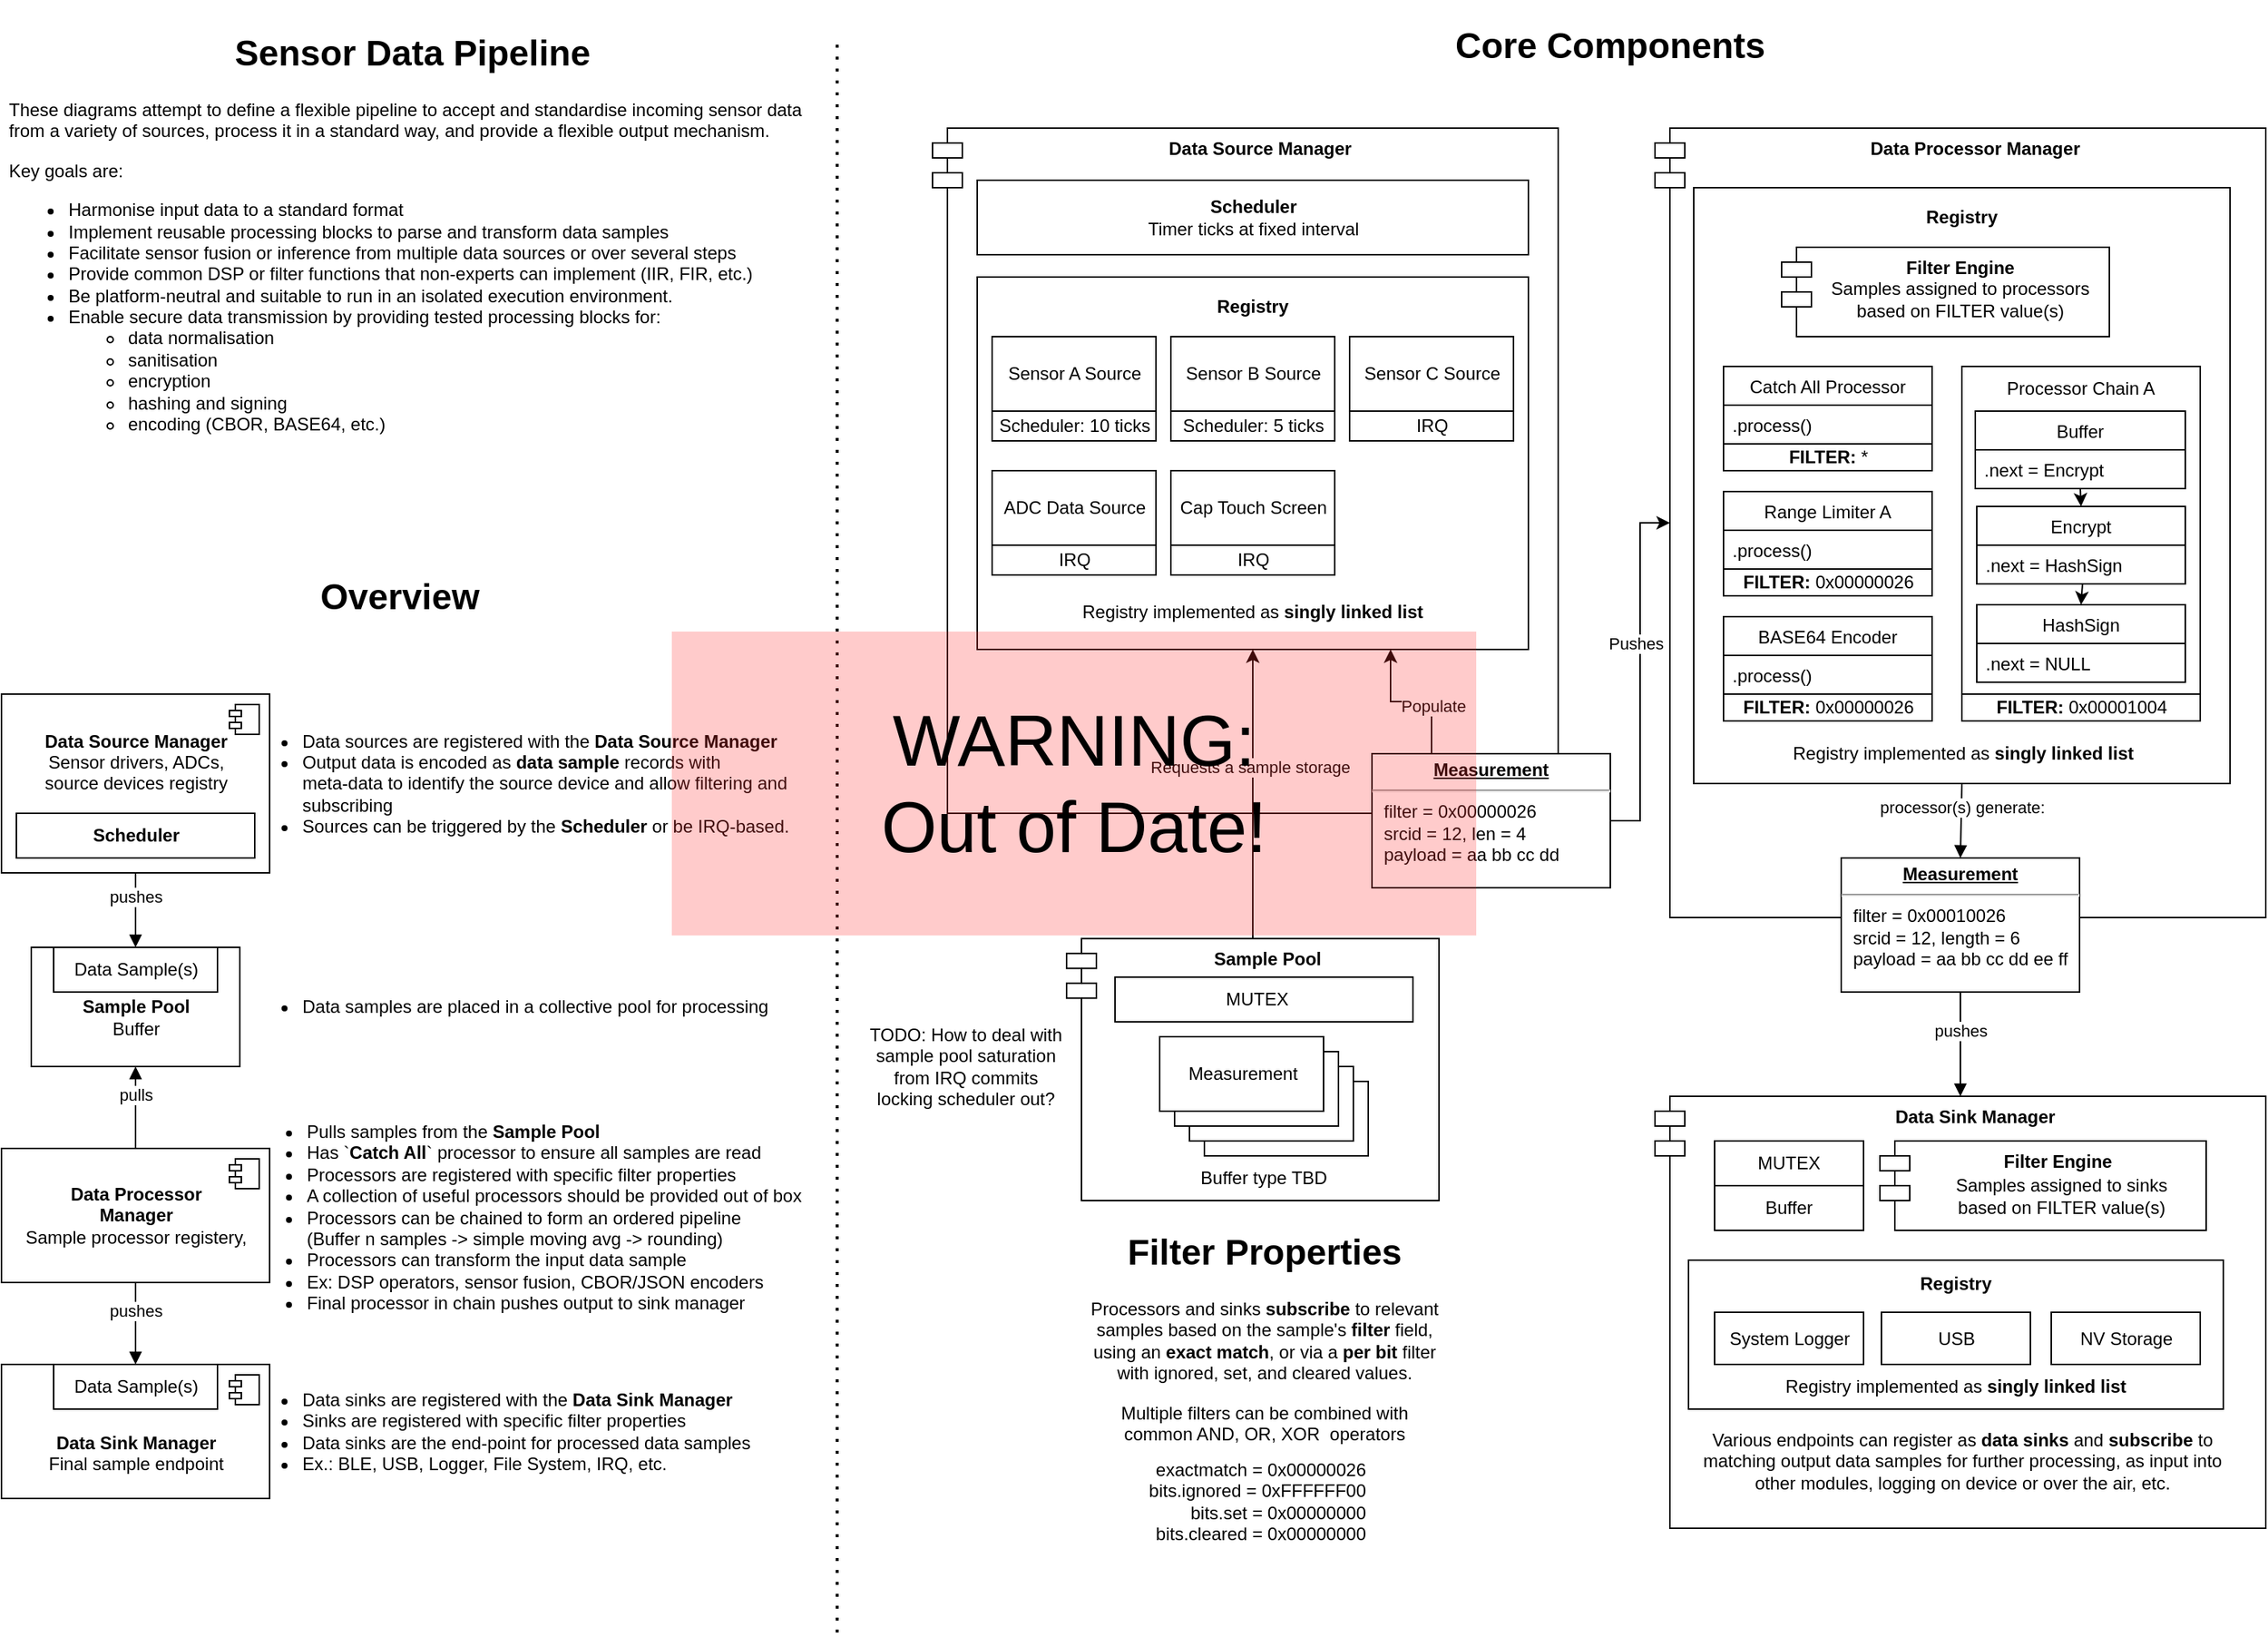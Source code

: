 <mxfile version="20.3.0" type="device"><diagram id="4iJOoljrmCHLX2gZnhEI" name="Page-1"><mxGraphModel dx="2403" dy="1535" grid="1" gridSize="10" guides="1" tooltips="1" connect="1" arrows="1" fold="1" page="1" pageScale="1" pageWidth="1600" pageHeight="1200" math="0" shadow="0"><root><mxCell id="0"/><mxCell id="1" parent="0"/><mxCell id="2GHxHur7CWeycj2p0IML-1" value="&lt;h1 style=&quot;text-align: center&quot;&gt;Sensor Data Pipeline&lt;br&gt;&lt;/h1&gt;&lt;p&gt;&lt;span&gt;These diagrams attempt to define a flexible pipeline to accept and standardise incoming sensor data from a variety of sources, process it in a standard way, and provide a flexible output mechanism.&lt;/span&gt;&lt;br&gt;&lt;/p&gt;&lt;p&gt;Key goals are:&lt;/p&gt;&lt;p&gt;&lt;/p&gt;&lt;ul&gt;&lt;li&gt;Harmonise input data to a standard format&lt;/li&gt;&lt;li&gt;Implement reusable processing blocks to parse and transform data samples&lt;/li&gt;&lt;li&gt;Facilitate sensor fusion or inference from multiple data sources or over several steps&lt;/li&gt;&lt;li&gt;Provide common DSP or filter functions that non-experts can implement (IIR, FIR, etc.)&lt;/li&gt;&lt;li&gt;Be platform-neutral and suitable to run in an isolated execution environment.&lt;/li&gt;&lt;li&gt;Enable secure data transmission by providing tested processing blocks for:&lt;/li&gt;&lt;ul&gt;&lt;li&gt;data normalisation&lt;/li&gt;&lt;li&gt;sanitisation&lt;/li&gt;&lt;li&gt;encryption&lt;/li&gt;&lt;li&gt;hashing and signing&lt;/li&gt;&lt;li&gt;encoding (CBOR, BASE64, etc.)&lt;/li&gt;&lt;/ul&gt;&lt;/ul&gt;" style="text;html=1;strokeColor=none;fillColor=none;spacing=5;spacingTop=-20;whiteSpace=wrap;overflow=hidden;rounded=0;" parent="1" vertex="1"><mxGeometry x="40" y="40" width="550" height="310" as="geometry"/></mxCell><mxCell id="2GHxHur7CWeycj2p0IML-4" value="&lt;div&gt;&lt;b&gt;Data Source Manager&lt;br&gt;&lt;/b&gt;&lt;/div&gt;&lt;div&gt;&lt;font style=&quot;font-size: 12px&quot;&gt;Sensor drivers, ADCs,&lt;br&gt;source devices&lt;/font&gt; registry&lt;br&gt;&lt;br&gt;&lt;br&gt;&lt;/div&gt;" style="html=1;dropTarget=0;" parent="1" vertex="1"><mxGeometry x="40" y="490" width="180" height="120" as="geometry"/></mxCell><mxCell id="2GHxHur7CWeycj2p0IML-5" value="" style="shape=module;jettyWidth=8;jettyHeight=4;" parent="2GHxHur7CWeycj2p0IML-4" vertex="1"><mxGeometry x="1" width="20" height="20" relative="1" as="geometry"><mxPoint x="-27" y="7" as="offset"/></mxGeometry></mxCell><mxCell id="2GHxHur7CWeycj2p0IML-6" value="&lt;div&gt;&lt;b&gt;Data Processor&lt;br&gt;Manager&lt;br&gt;&lt;/b&gt;&lt;/div&gt;&lt;div&gt;Sample processor registery,&lt;br&gt;&lt;/div&gt;" style="html=1;dropTarget=0;" parent="1" vertex="1"><mxGeometry x="40" y="795" width="180" height="90" as="geometry"/></mxCell><mxCell id="2GHxHur7CWeycj2p0IML-7" value="" style="shape=module;jettyWidth=8;jettyHeight=4;" parent="2GHxHur7CWeycj2p0IML-6" vertex="1"><mxGeometry x="1" width="20" height="20" relative="1" as="geometry"><mxPoint x="-27" y="7" as="offset"/></mxGeometry></mxCell><mxCell id="2GHxHur7CWeycj2p0IML-8" value="&lt;div&gt;&lt;b&gt;&lt;br&gt;&lt;br&gt;Data Sink Manager&lt;br&gt;&lt;/b&gt;&lt;/div&gt;&lt;div&gt;Final sample endpoint&lt;br&gt;&lt;/div&gt;" style="html=1;dropTarget=0;" parent="1" vertex="1"><mxGeometry x="40" y="940" width="180" height="90" as="geometry"/></mxCell><mxCell id="2GHxHur7CWeycj2p0IML-9" value="" style="shape=module;jettyWidth=8;jettyHeight=4;" parent="2GHxHur7CWeycj2p0IML-8" vertex="1"><mxGeometry x="1" width="20" height="20" relative="1" as="geometry"><mxPoint x="-27" y="7" as="offset"/></mxGeometry></mxCell><mxCell id="2GHxHur7CWeycj2p0IML-20" value="&lt;br&gt;&lt;div&gt;&lt;b&gt;Sample Pool&lt;/b&gt;&lt;/div&gt;Buffer" style="html=1;" parent="1" vertex="1"><mxGeometry x="60" y="660" width="140" height="80" as="geometry"/></mxCell><mxCell id="2GHxHur7CWeycj2p0IML-24" value="Data Sample(s)" style="html=1;" parent="1" vertex="1"><mxGeometry x="75" y="660" width="110" height="30" as="geometry"/></mxCell><mxCell id="2GHxHur7CWeycj2p0IML-25" value="pushes" style="html=1;verticalAlign=bottom;endArrow=block;exitX=0.5;exitY=1;exitDx=0;exitDy=0;entryX=0.5;entryY=0;entryDx=0;entryDy=0;" parent="1" source="2GHxHur7CWeycj2p0IML-4" target="2GHxHur7CWeycj2p0IML-24" edge="1"><mxGeometry width="80" relative="1" as="geometry"><mxPoint x="310" y="620" as="sourcePoint"/><mxPoint x="340" y="680" as="targetPoint"/></mxGeometry></mxCell><mxCell id="2GHxHur7CWeycj2p0IML-26" value="pulls" style="html=1;verticalAlign=bottom;endArrow=block;exitX=0.5;exitY=0;exitDx=0;exitDy=0;entryX=0.5;entryY=1;entryDx=0;entryDy=0;" parent="1" source="2GHxHur7CWeycj2p0IML-6" target="2GHxHur7CWeycj2p0IML-20" edge="1"><mxGeometry width="80" relative="1" as="geometry"><mxPoint x="750" y="980" as="sourcePoint"/><mxPoint x="830" y="980" as="targetPoint"/></mxGeometry></mxCell><mxCell id="2GHxHur7CWeycj2p0IML-27" value="Data Sample(s)" style="html=1;" parent="1" vertex="1"><mxGeometry x="75" y="940" width="110" height="30" as="geometry"/></mxCell><mxCell id="2GHxHur7CWeycj2p0IML-28" value="pushes" style="html=1;verticalAlign=bottom;endArrow=block;exitX=0.5;exitY=1;exitDx=0;exitDy=0;entryX=0.5;entryY=0;entryDx=0;entryDy=0;" parent="1" source="2GHxHur7CWeycj2p0IML-6" target="2GHxHur7CWeycj2p0IML-27" edge="1"><mxGeometry width="80" relative="1" as="geometry"><mxPoint x="750" y="980" as="sourcePoint"/><mxPoint x="830" y="980" as="targetPoint"/></mxGeometry></mxCell><mxCell id="2GHxHur7CWeycj2p0IML-31" value="&lt;ul&gt;&lt;li&gt;Pulls samples from the &lt;b&gt;Sample Pool&lt;/b&gt;&lt;/li&gt;&lt;li&gt;Has `&lt;b&gt;Catch All&lt;/b&gt;` processor to ensure all samples are read&lt;br&gt;&lt;b&gt;&lt;/b&gt;&lt;/li&gt;&lt;li&gt;Processors are registered with specific filter properties&lt;/li&gt;&lt;li&gt;A collection of useful processors should be provided out of box&lt;br&gt;&lt;/li&gt;&lt;li&gt;Processors can be chained to form an ordered pipeline&lt;br&gt;(Buffer n samples -&amp;gt; simple moving avg -&amp;gt; rounding)&lt;/li&gt;&lt;li&gt;Processors can transform the input data sample&lt;/li&gt;&lt;li&gt;Ex: DSP operators, sensor fusion, CBOR/JSON encoders&lt;/li&gt;&lt;li&gt;Final processor in chain pushes output to sink manager&lt;/li&gt;&lt;/ul&gt;" style="text;html=1;strokeColor=none;fillColor=none;spacing=5;spacingTop=-20;whiteSpace=wrap;overflow=hidden;rounded=0;" parent="1" vertex="1"><mxGeometry x="200" y="775" width="390" height="135" as="geometry"/></mxCell><mxCell id="2GHxHur7CWeycj2p0IML-32" value="&lt;div align=&quot;left&quot;&gt;&lt;ul&gt;&lt;li&gt;Data sources are registered with the &lt;b&gt;Data Source Manager&lt;/b&gt;&lt;/li&gt;&lt;li&gt;Output data is encoded as &lt;b&gt;data sample&lt;/b&gt; records with&lt;br&gt;meta-data to identify the source device and allow filtering and subscribing&lt;/li&gt;&lt;li&gt;Sources can be triggered by the &lt;b&gt;Scheduler&lt;/b&gt; or be IRQ-based.&lt;br&gt;&lt;/li&gt;&lt;/ul&gt;&lt;/div&gt;" style="text;html=1;strokeColor=none;fillColor=none;align=left;verticalAlign=middle;whiteSpace=wrap;rounded=0;" parent="1" vertex="1"><mxGeometry x="200" y="490" width="400" height="120" as="geometry"/></mxCell><mxCell id="2GHxHur7CWeycj2p0IML-33" value="&lt;div align=&quot;left&quot;&gt;&lt;ul&gt;&lt;li&gt;Data samples are placed in a collective pool for processing&lt;br&gt;&lt;/li&gt;&lt;/ul&gt;&lt;/div&gt;" style="text;html=1;strokeColor=none;fillColor=none;align=left;verticalAlign=middle;whiteSpace=wrap;rounded=0;" parent="1" vertex="1"><mxGeometry x="200" y="660" width="380" height="80" as="geometry"/></mxCell><mxCell id="2GHxHur7CWeycj2p0IML-34" value="&lt;ul&gt;&lt;li&gt;Data sinks are registered with the &lt;b&gt;Data Sink Manager&lt;/b&gt;&lt;/li&gt;&lt;li&gt;Sinks are registered with specific filter properties&lt;/li&gt;&lt;li&gt;Data sinks are the end-point for processed data samples&lt;/li&gt;&lt;li&gt;Ex.: BLE, USB, Logger, File System, IRQ, etc.&lt;br&gt;&lt;/li&gt;&lt;/ul&gt;" style="text;html=1;strokeColor=none;fillColor=none;align=left;verticalAlign=middle;whiteSpace=wrap;rounded=0;" parent="1" vertex="1"><mxGeometry x="200" y="940" width="400" height="90" as="geometry"/></mxCell><mxCell id="2GHxHur7CWeycj2p0IML-35" value="" style="endArrow=none;dashed=1;html=1;dashPattern=1 3;strokeWidth=2;" parent="1" edge="1"><mxGeometry width="50" height="50" relative="1" as="geometry"><mxPoint x="601" y="1120" as="sourcePoint"/><mxPoint x="601" y="50" as="targetPoint"/></mxGeometry></mxCell><mxCell id="2GHxHur7CWeycj2p0IML-36" value="Data Source Manager" style="shape=module;align=left;spacingLeft=20;align=center;verticalAlign=top;fontStyle=1" parent="1" vertex="1"><mxGeometry x="665" y="110" width="420" height="460" as="geometry"/></mxCell><mxCell id="2GHxHur7CWeycj2p0IML-49" value="&lt;b&gt;Scheduler&lt;/b&gt;&lt;br&gt;&lt;div align=&quot;center&quot;&gt;Timer ticks at fixed interval&lt;br&gt;&lt;/div&gt;" style="html=1;align=center;" parent="1" vertex="1"><mxGeometry x="695" y="145" width="370" height="50" as="geometry"/></mxCell><mxCell id="2GHxHur7CWeycj2p0IML-54" value="&lt;div align=&quot;center&quot;&gt;&lt;b&gt;Scheduler&lt;/b&gt;&lt;/div&gt;" style="html=1;align=center;" parent="1" vertex="1"><mxGeometry x="50" y="570" width="160" height="30" as="geometry"/></mxCell><mxCell id="EKdh2JeHr9Rg7Zsphcb6-4" style="edgeStyle=orthogonalEdgeStyle;rounded=0;orthogonalLoop=1;jettySize=auto;html=1;exitX=0.25;exitY=0;exitDx=0;exitDy=0;entryX=0.75;entryY=1;entryDx=0;entryDy=0;" parent="1" source="2GHxHur7CWeycj2p0IML-64" target="2GHxHur7CWeycj2p0IML-69" edge="1"><mxGeometry relative="1" as="geometry"/></mxCell><mxCell id="EKdh2JeHr9Rg7Zsphcb6-5" value="Populate" style="edgeLabel;html=1;align=center;verticalAlign=middle;resizable=0;points=[];" parent="EKdh2JeHr9Rg7Zsphcb6-4" vertex="1" connectable="0"><mxGeometry x="-0.331" y="-1" relative="1" as="geometry"><mxPoint as="offset"/></mxGeometry></mxCell><mxCell id="EKdh2JeHr9Rg7Zsphcb6-6" style="edgeStyle=orthogonalEdgeStyle;rounded=0;orthogonalLoop=1;jettySize=auto;html=1;exitX=1;exitY=0.5;exitDx=0;exitDy=0;entryX=0;entryY=0.5;entryDx=10;entryDy=0;entryPerimeter=0;" parent="1" source="2GHxHur7CWeycj2p0IML-64" target="2GHxHur7CWeycj2p0IML-79" edge="1"><mxGeometry relative="1" as="geometry"><Array as="points"><mxPoint x="1140" y="575"/><mxPoint x="1140" y="375"/></Array></mxGeometry></mxCell><mxCell id="EKdh2JeHr9Rg7Zsphcb6-7" value="Pushes" style="edgeLabel;html=1;align=center;verticalAlign=middle;resizable=0;points=[];" parent="EKdh2JeHr9Rg7Zsphcb6-6" vertex="1" connectable="0"><mxGeometry x="0.158" y="3" relative="1" as="geometry"><mxPoint as="offset"/></mxGeometry></mxCell><mxCell id="2GHxHur7CWeycj2p0IML-64" value="&lt;p style=&quot;margin: 0px ; margin-top: 4px ; text-align: center ; text-decoration: underline&quot;&gt;&lt;b&gt;Measurement&lt;br&gt;&lt;/b&gt;&lt;/p&gt;&lt;hr&gt;&lt;p style=&quot;margin: 0px ; margin-left: 8px&quot;&gt;filter = 0x00000026&lt;br&gt;srcid = 12, len = 4&lt;br&gt;payload = aa bb cc dd&lt;br&gt;&lt;/p&gt;" style="verticalAlign=top;align=left;overflow=fill;fontSize=12;fontFamily=Helvetica;html=1;" parent="1" vertex="1"><mxGeometry x="960" y="530" width="160" height="90" as="geometry"/></mxCell><mxCell id="2GHxHur7CWeycj2p0IML-69" value="" style="html=1;align=left;" parent="1" vertex="1"><mxGeometry x="695" y="210" width="370" height="250" as="geometry"/></mxCell><mxCell id="2GHxHur7CWeycj2p0IML-41" value="&lt;div align=&quot;center&quot;&gt;Sensor A Source&lt;/div&gt;" style="html=1;align=center;" parent="1" vertex="1"><mxGeometry x="705" y="250" width="110" height="50" as="geometry"/></mxCell><mxCell id="2GHxHur7CWeycj2p0IML-42" value="&lt;div align=&quot;center&quot;&gt;ADC Data Source&lt;/div&gt;" style="html=1;align=center;" parent="1" vertex="1"><mxGeometry x="705" y="340" width="110" height="50" as="geometry"/></mxCell><mxCell id="2GHxHur7CWeycj2p0IML-43" value="Cap Touch Screen" style="html=1;align=center;" parent="1" vertex="1"><mxGeometry x="825" y="340" width="110" height="50" as="geometry"/></mxCell><mxCell id="2GHxHur7CWeycj2p0IML-45" value="&lt;div align=&quot;center&quot;&gt;IRQ&lt;/div&gt;" style="html=1;align=center;" parent="1" vertex="1"><mxGeometry x="705" y="390" width="110" height="20" as="geometry"/></mxCell><mxCell id="2GHxHur7CWeycj2p0IML-46" value="&lt;div align=&quot;center&quot;&gt;Scheduler: 10 ticks&lt;/div&gt;" style="html=1;align=center;" parent="1" vertex="1"><mxGeometry x="705" y="300" width="110" height="20" as="geometry"/></mxCell><mxCell id="2GHxHur7CWeycj2p0IML-47" value="&lt;div align=&quot;center&quot;&gt;IRQ&lt;/div&gt;" style="html=1;align=center;" parent="1" vertex="1"><mxGeometry x="825" y="390" width="110" height="20" as="geometry"/></mxCell><mxCell id="2GHxHur7CWeycj2p0IML-55" value="&lt;div align=&quot;center&quot;&gt;Sensor B Source&lt;br&gt;&lt;/div&gt;" style="html=1;align=center;" parent="1" vertex="1"><mxGeometry x="825" y="250" width="110" height="50" as="geometry"/></mxCell><mxCell id="2GHxHur7CWeycj2p0IML-56" value="&lt;div align=&quot;center&quot;&gt;Scheduler: 5 ticks&lt;br&gt;&lt;/div&gt;" style="html=1;align=center;" parent="1" vertex="1"><mxGeometry x="825" y="300" width="110" height="20" as="geometry"/></mxCell><mxCell id="2GHxHur7CWeycj2p0IML-57" value="Sensor C Source" style="html=1;align=center;" parent="1" vertex="1"><mxGeometry x="945" y="250" width="110" height="50" as="geometry"/></mxCell><mxCell id="2GHxHur7CWeycj2p0IML-58" value="IRQ" style="html=1;align=center;" parent="1" vertex="1"><mxGeometry x="945" y="300" width="110" height="20" as="geometry"/></mxCell><mxCell id="2GHxHur7CWeycj2p0IML-70" value="&lt;b&gt;Registry&lt;/b&gt;" style="text;html=1;strokeColor=none;fillColor=none;align=center;verticalAlign=middle;whiteSpace=wrap;rounded=0;" parent="1" vertex="1"><mxGeometry x="705" y="220" width="350" height="20" as="geometry"/></mxCell><mxCell id="2GHxHur7CWeycj2p0IML-52" value="&lt;div align=&quot;center&quot;&gt;Registry implemented as &lt;b&gt;singly linked list&lt;br&gt;&lt;/b&gt;&lt;/div&gt;" style="text;html=1;strokeColor=none;fillColor=none;align=center;verticalAlign=middle;whiteSpace=wrap;rounded=0;" parent="1" vertex="1"><mxGeometry x="705" y="420" width="350" height="30" as="geometry"/></mxCell><mxCell id="EKdh2JeHr9Rg7Zsphcb6-1" style="edgeStyle=orthogonalEdgeStyle;rounded=0;orthogonalLoop=1;jettySize=auto;html=1;exitX=0.5;exitY=0;exitDx=0;exitDy=0;entryX=0.5;entryY=1;entryDx=0;entryDy=0;" parent="1" source="2GHxHur7CWeycj2p0IML-72" target="2GHxHur7CWeycj2p0IML-69" edge="1"><mxGeometry relative="1" as="geometry"/></mxCell><mxCell id="EKdh2JeHr9Rg7Zsphcb6-2" value="Requests a sample storage" style="edgeLabel;html=1;align=center;verticalAlign=middle;resizable=0;points=[];" parent="EKdh2JeHr9Rg7Zsphcb6-1" vertex="1" connectable="0"><mxGeometry x="0.188" y="2" relative="1" as="geometry"><mxPoint as="offset"/></mxGeometry></mxCell><mxCell id="2GHxHur7CWeycj2p0IML-72" value="Sample Pool" style="shape=module;align=left;spacingLeft=20;align=center;verticalAlign=top;fontStyle=1" parent="1" vertex="1"><mxGeometry x="755" y="654.13" width="250" height="175.87" as="geometry"/></mxCell><mxCell id="2GHxHur7CWeycj2p0IML-73" value="Buffer type TBD" style="text;html=1;strokeColor=none;fillColor=none;align=center;verticalAlign=middle;whiteSpace=wrap;rounded=0;" parent="1" vertex="1"><mxGeometry x="800" y="805" width="175" height="20" as="geometry"/></mxCell><mxCell id="2GHxHur7CWeycj2p0IML-75" value="Data Sample" style="html=1;align=center;" parent="1" vertex="1"><mxGeometry x="847.5" y="750" width="110" height="50" as="geometry"/></mxCell><mxCell id="2GHxHur7CWeycj2p0IML-76" value="Data Sample" style="html=1;align=center;" parent="1" vertex="1"><mxGeometry x="837.5" y="740" width="110" height="50" as="geometry"/></mxCell><mxCell id="2GHxHur7CWeycj2p0IML-77" value="Data Sample" style="html=1;align=center;" parent="1" vertex="1"><mxGeometry x="827.5" y="730" width="110" height="50" as="geometry"/></mxCell><mxCell id="2GHxHur7CWeycj2p0IML-78" value="Measurement" style="html=1;align=center;" parent="1" vertex="1"><mxGeometry x="817.5" y="720" width="110" height="50" as="geometry"/></mxCell><mxCell id="2GHxHur7CWeycj2p0IML-79" value="Data Processor Manager" style="shape=module;align=left;spacingLeft=20;align=center;verticalAlign=top;fontStyle=1" parent="1" vertex="1"><mxGeometry x="1150" y="110" width="410" height="530" as="geometry"/></mxCell><mxCell id="2GHxHur7CWeycj2p0IML-80" value="" style="html=1;align=center;" parent="1" vertex="1"><mxGeometry x="1176" y="150" width="360" height="400" as="geometry"/></mxCell><mxCell id="2GHxHur7CWeycj2p0IML-81" value="Range Limiter A" style="swimlane;fontStyle=0;childLayout=stackLayout;horizontal=1;startSize=26;fillColor=none;horizontalStack=0;resizeParent=1;resizeParentMax=0;resizeLast=0;collapsible=1;marginBottom=0;align=center;" parent="1" vertex="1"><mxGeometry x="1196" y="354" width="140" height="52" as="geometry"><mxRectangle x="1150" y="120" width="150" height="26" as="alternateBounds"/></mxGeometry></mxCell><mxCell id="2GHxHur7CWeycj2p0IML-83" value=".process()" style="text;strokeColor=none;fillColor=none;align=left;verticalAlign=top;spacingLeft=4;spacingRight=4;overflow=hidden;rotatable=0;points=[[0,0.5],[1,0.5]];portConstraint=eastwest;" parent="2GHxHur7CWeycj2p0IML-81" vertex="1"><mxGeometry y="26" width="140" height="26" as="geometry"/></mxCell><mxCell id="2GHxHur7CWeycj2p0IML-105" value="&lt;p style=&quot;margin: 0px ; margin-top: 4px ; text-align: center ; text-decoration: underline&quot;&gt;&lt;b&gt;Measurement&lt;br&gt;&lt;/b&gt;&lt;/p&gt;&lt;hr&gt;&lt;p style=&quot;margin: 0px ; margin-left: 8px&quot;&gt;filter = 0x00010026&lt;br&gt;srcid = 12, length = 6&lt;br&gt;payload = aa bb cc dd ee ff&lt;br&gt;&lt;/p&gt;" style="verticalAlign=top;align=left;overflow=fill;fontSize=12;fontFamily=Helvetica;html=1;" parent="1" vertex="1"><mxGeometry x="1275" y="600" width="160" height="90" as="geometry"/></mxCell><mxCell id="2GHxHur7CWeycj2p0IML-117" value="&lt;div align=&quot;center&quot;&gt;Registry implemented as &lt;b&gt;singly linked list&lt;br&gt;&lt;/b&gt;&lt;/div&gt;" style="text;html=1;strokeColor=none;fillColor=none;align=center;verticalAlign=middle;whiteSpace=wrap;rounded=0;" parent="1" vertex="1"><mxGeometry x="1181.5" y="515" width="350" height="30" as="geometry"/></mxCell><mxCell id="2GHxHur7CWeycj2p0IML-131" value="BASE64 Encoder" style="swimlane;fontStyle=0;childLayout=stackLayout;horizontal=1;startSize=26;fillColor=none;horizontalStack=0;resizeParent=1;resizeParentMax=0;resizeLast=0;collapsible=1;marginBottom=0;align=center;" parent="1" vertex="1"><mxGeometry x="1196" y="438" width="140" height="52" as="geometry"><mxRectangle x="1150" y="120" width="150" height="26" as="alternateBounds"/></mxGeometry></mxCell><mxCell id="2GHxHur7CWeycj2p0IML-132" value=".process()" style="text;strokeColor=none;fillColor=none;align=left;verticalAlign=top;spacingLeft=4;spacingRight=4;overflow=hidden;rotatable=0;points=[[0,0.5],[1,0.5]];portConstraint=eastwest;" parent="2GHxHur7CWeycj2p0IML-131" vertex="1"><mxGeometry y="26" width="140" height="26" as="geometry"/></mxCell><mxCell id="2GHxHur7CWeycj2p0IML-134" value="Data Sink Manager" style="shape=module;align=left;spacingLeft=20;align=center;verticalAlign=top;fontStyle=1" parent="1" vertex="1"><mxGeometry x="1150" y="760" width="410" height="290" as="geometry"/></mxCell><mxCell id="2GHxHur7CWeycj2p0IML-135" value="pushes" style="html=1;verticalAlign=bottom;endArrow=block;exitX=0.5;exitY=1;exitDx=0;exitDy=0;entryX=0.5;entryY=0;entryDx=0;entryDy=0;" parent="1" source="2GHxHur7CWeycj2p0IML-105" target="2GHxHur7CWeycj2p0IML-134" edge="1"><mxGeometry width="80" relative="1" as="geometry"><mxPoint x="890" y="620" as="sourcePoint"/><mxPoint x="890" y="680" as="targetPoint"/></mxGeometry></mxCell><mxCell id="2GHxHur7CWeycj2p0IML-136" value="" style="html=1;align=left;" parent="1" vertex="1"><mxGeometry x="1172.5" y="870" width="359" height="100" as="geometry"/></mxCell><mxCell id="2GHxHur7CWeycj2p0IML-137" value="&lt;div align=&quot;center&quot;&gt;Registry implemented as &lt;b&gt;singly linked list&lt;br&gt;&lt;/b&gt;&lt;/div&gt;" style="text;html=1;strokeColor=none;fillColor=none;align=center;verticalAlign=middle;whiteSpace=wrap;rounded=0;" parent="1" vertex="1"><mxGeometry x="1177" y="940" width="350" height="30" as="geometry"/></mxCell><mxCell id="2GHxHur7CWeycj2p0IML-138" value="&lt;b&gt;Registry&lt;/b&gt;" style="text;html=1;strokeColor=none;fillColor=none;align=center;verticalAlign=middle;whiteSpace=wrap;rounded=0;" parent="1" vertex="1"><mxGeometry x="1177" y="876" width="350" height="20" as="geometry"/></mxCell><mxCell id="2GHxHur7CWeycj2p0IML-139" value="&lt;b&gt;Registry&lt;/b&gt;" style="text;html=1;strokeColor=none;fillColor=none;align=center;verticalAlign=middle;whiteSpace=wrap;rounded=0;" parent="1" vertex="1"><mxGeometry x="1181" y="160" width="350" height="20" as="geometry"/></mxCell><mxCell id="2GHxHur7CWeycj2p0IML-140" value="System Logger" style="html=1;align=center;" parent="1" vertex="1"><mxGeometry x="1190" y="905" width="100" height="35" as="geometry"/></mxCell><mxCell id="2GHxHur7CWeycj2p0IML-141" value="USB" style="html=1;align=center;" parent="1" vertex="1"><mxGeometry x="1302" y="905" width="100" height="35" as="geometry"/></mxCell><mxCell id="2GHxHur7CWeycj2p0IML-142" value="NV Storage" style="html=1;align=center;" parent="1" vertex="1"><mxGeometry x="1416" y="905" width="100" height="35" as="geometry"/></mxCell><mxCell id="2GHxHur7CWeycj2p0IML-143" value="Various endpoints can register as &lt;b&gt;data sinks&lt;/b&gt; and &lt;b&gt;subscribe&lt;/b&gt; to matching output data samples for further processing, as input into other modules, logging on device or over the air, etc." style="text;html=1;strokeColor=none;fillColor=none;align=center;verticalAlign=middle;whiteSpace=wrap;rounded=0;" parent="1" vertex="1"><mxGeometry x="1177" y="970" width="359" height="70" as="geometry"/></mxCell><mxCell id="2GHxHur7CWeycj2p0IML-144" value="" style="rounded=0;whiteSpace=wrap;html=1;align=center;" parent="1" vertex="1"><mxGeometry x="1356" y="270" width="160" height="220" as="geometry"/></mxCell><mxCell id="2GHxHur7CWeycj2p0IML-145" value="Processor Chain A" style="text;html=1;strokeColor=none;fillColor=none;align=center;verticalAlign=middle;whiteSpace=wrap;rounded=0;" parent="1" vertex="1"><mxGeometry x="1356" y="275" width="160" height="20" as="geometry"/></mxCell><mxCell id="2GHxHur7CWeycj2p0IML-149" value="Buffer" style="swimlane;fontStyle=0;childLayout=stackLayout;horizontal=1;startSize=26;fillColor=none;horizontalStack=0;resizeParent=1;resizeParentMax=0;resizeLast=0;collapsible=1;marginBottom=0;align=center;" parent="1" vertex="1"><mxGeometry x="1365" y="300" width="141" height="52" as="geometry"/></mxCell><mxCell id="2GHxHur7CWeycj2p0IML-152" value=".next = Encrypt" style="text;strokeColor=none;fillColor=none;align=left;verticalAlign=top;spacingLeft=4;spacingRight=4;overflow=hidden;rotatable=0;points=[[0,0.5],[1,0.5]];portConstraint=eastwest;" parent="2GHxHur7CWeycj2p0IML-149" vertex="1"><mxGeometry y="26" width="141" height="26" as="geometry"/></mxCell><mxCell id="2GHxHur7CWeycj2p0IML-153" value="Encrypt" style="swimlane;fontStyle=0;childLayout=stackLayout;horizontal=1;startSize=26;fillColor=none;horizontalStack=0;resizeParent=1;resizeParentMax=0;resizeLast=0;collapsible=1;marginBottom=0;align=center;" parent="1" vertex="1"><mxGeometry x="1366" y="364" width="140" height="52" as="geometry"/></mxCell><mxCell id="2GHxHur7CWeycj2p0IML-154" value=".next = HashSign" style="text;strokeColor=none;fillColor=none;align=left;verticalAlign=top;spacingLeft=4;spacingRight=4;overflow=hidden;rotatable=0;points=[[0,0.5],[1,0.5]];portConstraint=eastwest;" parent="2GHxHur7CWeycj2p0IML-153" vertex="1"><mxGeometry y="26" width="140" height="26" as="geometry"/></mxCell><mxCell id="2GHxHur7CWeycj2p0IML-157" value="" style="endArrow=classic;html=1;entryX=0.5;entryY=0;entryDx=0;entryDy=0;exitX=0.5;exitY=1;exitDx=0;exitDy=0;" parent="1" source="2GHxHur7CWeycj2p0IML-149" target="2GHxHur7CWeycj2p0IML-153" edge="1"><mxGeometry width="50" height="50" relative="1" as="geometry"><mxPoint x="775" y="700" as="sourcePoint"/><mxPoint x="825" y="650" as="targetPoint"/></mxGeometry></mxCell><mxCell id="2GHxHur7CWeycj2p0IML-158" value="HashSign" style="swimlane;fontStyle=0;childLayout=stackLayout;horizontal=1;startSize=26;fillColor=none;horizontalStack=0;resizeParent=1;resizeParentMax=0;resizeLast=0;collapsible=1;marginBottom=0;align=center;" parent="1" vertex="1"><mxGeometry x="1366" y="430" width="140" height="52" as="geometry"/></mxCell><mxCell id="2GHxHur7CWeycj2p0IML-159" value=".next = NULL" style="text;strokeColor=none;fillColor=none;align=left;verticalAlign=top;spacingLeft=4;spacingRight=4;overflow=hidden;rotatable=0;points=[[0,0.5],[1,0.5]];portConstraint=eastwest;" parent="2GHxHur7CWeycj2p0IML-158" vertex="1"><mxGeometry y="26" width="140" height="26" as="geometry"/></mxCell><mxCell id="2GHxHur7CWeycj2p0IML-160" value="&lt;b&gt;FILTER: &lt;/b&gt;0x00001004" style="html=1;align=center;" parent="1" vertex="1"><mxGeometry x="1356" y="490" width="160" height="18" as="geometry"/></mxCell><mxCell id="2GHxHur7CWeycj2p0IML-161" value="" style="endArrow=classic;html=1;entryX=0.5;entryY=0;entryDx=0;entryDy=0;exitX=0.507;exitY=1;exitDx=0;exitDy=0;exitPerimeter=0;" parent="1" source="2GHxHur7CWeycj2p0IML-154" target="2GHxHur7CWeycj2p0IML-158" edge="1"><mxGeometry width="50" height="50" relative="1" as="geometry"><mxPoint x="775" y="700" as="sourcePoint"/><mxPoint x="825" y="650" as="targetPoint"/></mxGeometry></mxCell><mxCell id="2GHxHur7CWeycj2p0IML-164" value="processor(s) generate:" style="html=1;verticalAlign=bottom;endArrow=block;exitX=0.5;exitY=1;exitDx=0;exitDy=0;entryX=0.5;entryY=0;entryDx=0;entryDy=0;" parent="1" source="2GHxHur7CWeycj2p0IML-80" target="2GHxHur7CWeycj2p0IML-105" edge="1"><mxGeometry width="80" relative="1" as="geometry"><mxPoint x="765" y="680" as="sourcePoint"/><mxPoint x="845" y="680" as="targetPoint"/></mxGeometry></mxCell><mxCell id="2GHxHur7CWeycj2p0IML-133" value="&lt;b&gt;FILTER: &lt;/b&gt;0x00000026" style="html=1;align=center;" parent="1" vertex="1"><mxGeometry x="1196" y="490" width="140" height="18" as="geometry"/></mxCell><mxCell id="2GHxHur7CWeycj2p0IML-123" value="&lt;b&gt;FILTER: &lt;/b&gt;0x00000026" style="html=1;align=center;" parent="1" vertex="1"><mxGeometry x="1196" y="406" width="140" height="18" as="geometry"/></mxCell><mxCell id="2GHxHur7CWeycj2p0IML-168" value="Catch All Processor" style="swimlane;fontStyle=0;childLayout=stackLayout;horizontal=1;startSize=26;fillColor=none;horizontalStack=0;resizeParent=1;resizeParentMax=0;resizeLast=0;collapsible=1;marginBottom=0;align=center;" parent="1" vertex="1"><mxGeometry x="1196" y="270" width="140" height="52" as="geometry"/></mxCell><mxCell id="2GHxHur7CWeycj2p0IML-169" value=".process()" style="text;strokeColor=none;fillColor=none;align=left;verticalAlign=top;spacingLeft=4;spacingRight=4;overflow=hidden;rotatable=0;points=[[0,0.5],[1,0.5]];portConstraint=eastwest;" parent="2GHxHur7CWeycj2p0IML-168" vertex="1"><mxGeometry y="26" width="140" height="26" as="geometry"/></mxCell><mxCell id="2GHxHur7CWeycj2p0IML-172" value="&lt;b&gt;FILTER: &lt;/b&gt;*" style="html=1;align=center;" parent="1" vertex="1"><mxGeometry x="1196" y="322" width="140" height="18" as="geometry"/></mxCell><mxCell id="2GHxHur7CWeycj2p0IML-174" value="Filter Engine" style="shape=module;align=left;spacingLeft=20;align=center;verticalAlign=top;fontStyle=1" parent="1" vertex="1"><mxGeometry x="1235" y="190" width="220" height="60" as="geometry"/></mxCell><mxCell id="2GHxHur7CWeycj2p0IML-181" value="Samples assigned to processors based on FILTER value(s)" style="text;html=1;strokeColor=none;fillColor=none;align=center;verticalAlign=middle;whiteSpace=wrap;rounded=0;" parent="1" vertex="1"><mxGeometry x="1265" y="200" width="180" height="50" as="geometry"/></mxCell><mxCell id="2GHxHur7CWeycj2p0IML-184" value="Filter Engine" style="shape=module;align=left;spacingLeft=20;align=center;verticalAlign=top;fontStyle=1" parent="1" vertex="1"><mxGeometry x="1301" y="790" width="219" height="60" as="geometry"/></mxCell><mxCell id="2GHxHur7CWeycj2p0IML-185" value="Samples assigned to sinks based on FILTER value(s)" style="text;html=1;strokeColor=none;fillColor=none;align=center;verticalAlign=middle;whiteSpace=wrap;rounded=0;" parent="1" vertex="1"><mxGeometry x="1346" y="808.13" width="154" height="37" as="geometry"/></mxCell><mxCell id="2GHxHur7CWeycj2p0IML-179" value="&lt;div align=&quot;right&quot;&gt;exactmatch = 0x00000026&lt;/div&gt;&lt;div align=&quot;right&quot;&gt;&lt;span&gt;bits.ignored = 0xFFFFFF00&lt;/span&gt;&lt;br&gt;&lt;/div&gt;&lt;div align=&quot;right&quot;&gt;bits.set = 0x00000000&lt;br&gt;&lt;/div&gt;&lt;div align=&quot;right&quot;&gt;bits.cleared = 0x00000000&lt;br&gt;&lt;/div&gt;" style="text;html=1;strokeColor=none;fillColor=none;align=right;verticalAlign=middle;whiteSpace=wrap;rounded=0;" parent="1" vertex="1"><mxGeometry x="797.5" y="999" width="160" height="66" as="geometry"/></mxCell><mxCell id="2GHxHur7CWeycj2p0IML-189" value="&lt;h1&gt;Filter Properties&lt;br&gt;&lt;/h1&gt;&lt;p&gt;Processors and sinks &lt;b&gt;subscribe&lt;/b&gt; to relevant samples based on the sample's &lt;b&gt;filter&lt;/b&gt; field, using an &lt;b&gt;exact match&lt;/b&gt;, or via a &lt;b&gt;per bit&lt;/b&gt; filter with ignored, set, and cleared values.&lt;/p&gt;&lt;p&gt;Multiple filters can be combined with&lt;br&gt;common AND, OR, XOR&amp;nbsp; operators&lt;br&gt;&lt;/p&gt;" style="text;html=1;strokeColor=none;fillColor=none;spacing=5;spacingTop=-20;whiteSpace=wrap;overflow=hidden;rounded=0;align=center;" parent="1" vertex="1"><mxGeometry x="757.5" y="845" width="260" height="150" as="geometry"/></mxCell><mxCell id="xXRzBKdiquypAW_UtveK-2" value="&lt;h1&gt;Core Components&lt;/h1&gt;" style="text;html=1;strokeColor=none;fillColor=none;align=center;verticalAlign=middle;whiteSpace=wrap;rounded=0;" parent="1" vertex="1"><mxGeometry x="680" y="40" width="880" height="30" as="geometry"/></mxCell><mxCell id="xXRzBKdiquypAW_UtveK-6" value="&lt;h1&gt;Overview&lt;/h1&gt;" style="text;html=1;strokeColor=none;fillColor=none;align=center;verticalAlign=middle;whiteSpace=wrap;rounded=0;" parent="1" vertex="1"><mxGeometry x="45" y="410" width="525" height="30" as="geometry"/></mxCell><mxCell id="Ds6ySFiZjlv1ZN4803DY-1" value="" style="rounded=0;whiteSpace=wrap;html=1;" parent="1" vertex="1"><mxGeometry x="1190" y="820" width="100" height="30" as="geometry"/></mxCell><mxCell id="Ds6ySFiZjlv1ZN4803DY-2" value="Buffer" style="text;html=1;strokeColor=none;fillColor=none;align=center;verticalAlign=middle;whiteSpace=wrap;rounded=0;" parent="1" vertex="1"><mxGeometry x="1200" y="825" width="80" height="20" as="geometry"/></mxCell><mxCell id="Ds6ySFiZjlv1ZN4803DY-5" value="" style="rounded=0;whiteSpace=wrap;html=1;" parent="1" vertex="1"><mxGeometry x="787.5" y="680" width="200" height="30" as="geometry"/></mxCell><mxCell id="Ds6ySFiZjlv1ZN4803DY-4" value="MUTEX" style="text;html=1;strokeColor=none;fillColor=none;align=center;verticalAlign=middle;whiteSpace=wrap;rounded=0;" parent="1" vertex="1"><mxGeometry x="807.5" y="685" width="150" height="20" as="geometry"/></mxCell><mxCell id="Ds6ySFiZjlv1ZN4803DY-6" value="" style="rounded=0;whiteSpace=wrap;html=1;" parent="1" vertex="1"><mxGeometry x="1190" y="790" width="100" height="30" as="geometry"/></mxCell><mxCell id="Ds6ySFiZjlv1ZN4803DY-7" value="MUTEX" style="text;html=1;strokeColor=none;fillColor=none;align=center;verticalAlign=middle;whiteSpace=wrap;rounded=0;" parent="1" vertex="1"><mxGeometry x="1190" y="795" width="100" height="20" as="geometry"/></mxCell><mxCell id="Ds6ySFiZjlv1ZN4803DY-8" value="TODO: How to deal with sample pool saturation from IRQ commits locking scheduler out?" style="text;html=1;strokeColor=none;fillColor=none;align=center;verticalAlign=middle;whiteSpace=wrap;rounded=0;" parent="1" vertex="1"><mxGeometry x="620" y="705" width="135" height="70" as="geometry"/></mxCell><mxCell id="tNGmjjFsXGvBD93jZwNb-1" value="&lt;font style=&quot;font-size: 48px;&quot;&gt;WARNING:&lt;br&gt;Out of Date!&lt;/font&gt;" style="text;html=1;strokeColor=none;fillColor=#FF3333;align=center;verticalAlign=middle;whiteSpace=wrap;rounded=0;opacity=25;" vertex="1" parent="1"><mxGeometry x="490" y="448" width="540" height="204" as="geometry"/></mxCell></root></mxGraphModel></diagram></mxfile>